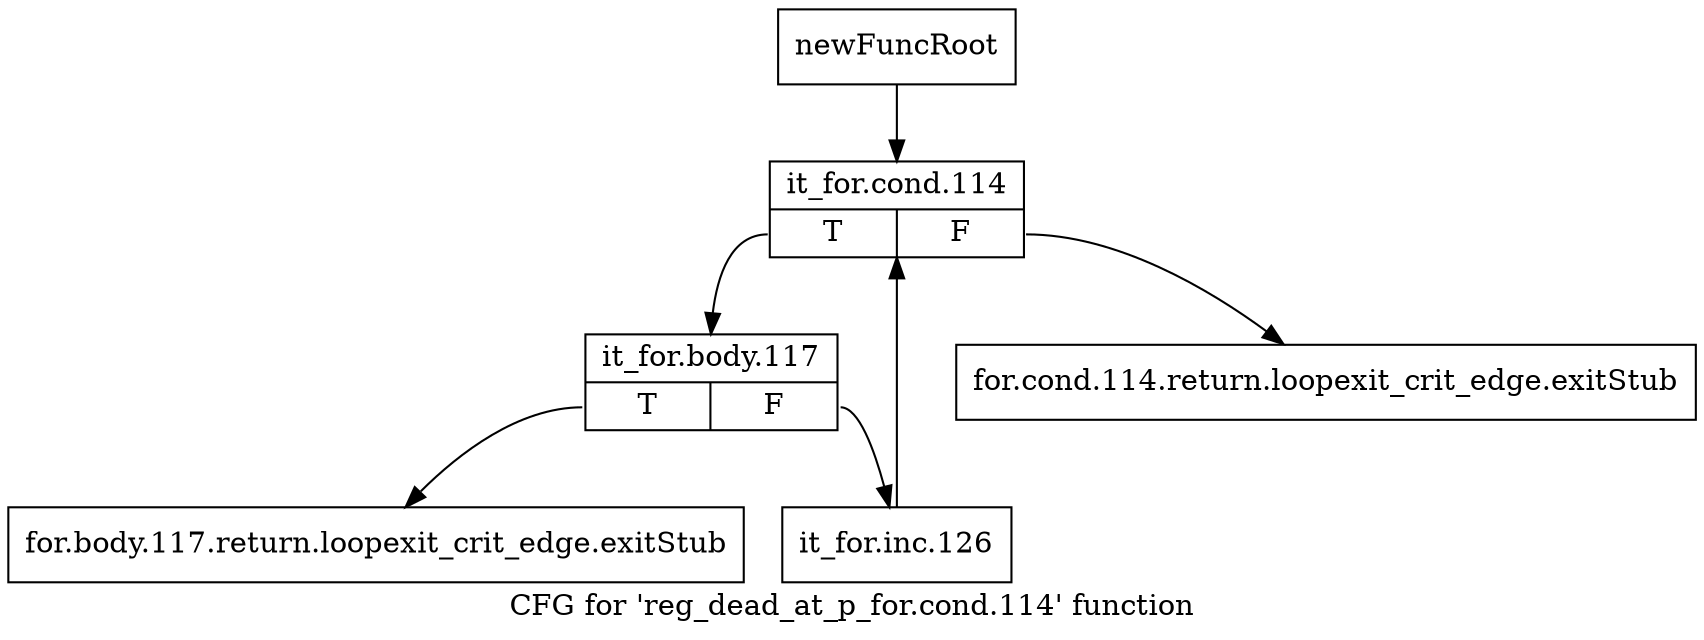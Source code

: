 digraph "CFG for 'reg_dead_at_p_for.cond.114' function" {
	label="CFG for 'reg_dead_at_p_for.cond.114' function";

	Node0xa6b5b90 [shape=record,label="{newFuncRoot}"];
	Node0xa6b5b90 -> Node0xa6b5c80;
	Node0xa6b5be0 [shape=record,label="{for.cond.114.return.loopexit_crit_edge.exitStub}"];
	Node0xa6b5c30 [shape=record,label="{for.body.117.return.loopexit_crit_edge.exitStub}"];
	Node0xa6b5c80 [shape=record,label="{it_for.cond.114|{<s0>T|<s1>F}}"];
	Node0xa6b5c80:s0 -> Node0xa6b5cd0;
	Node0xa6b5c80:s1 -> Node0xa6b5be0;
	Node0xa6b5cd0 [shape=record,label="{it_for.body.117|{<s0>T|<s1>F}}"];
	Node0xa6b5cd0:s0 -> Node0xa6b5c30;
	Node0xa6b5cd0:s1 -> Node0xa6b5d20;
	Node0xa6b5d20 [shape=record,label="{it_for.inc.126}"];
	Node0xa6b5d20 -> Node0xa6b5c80;
}
